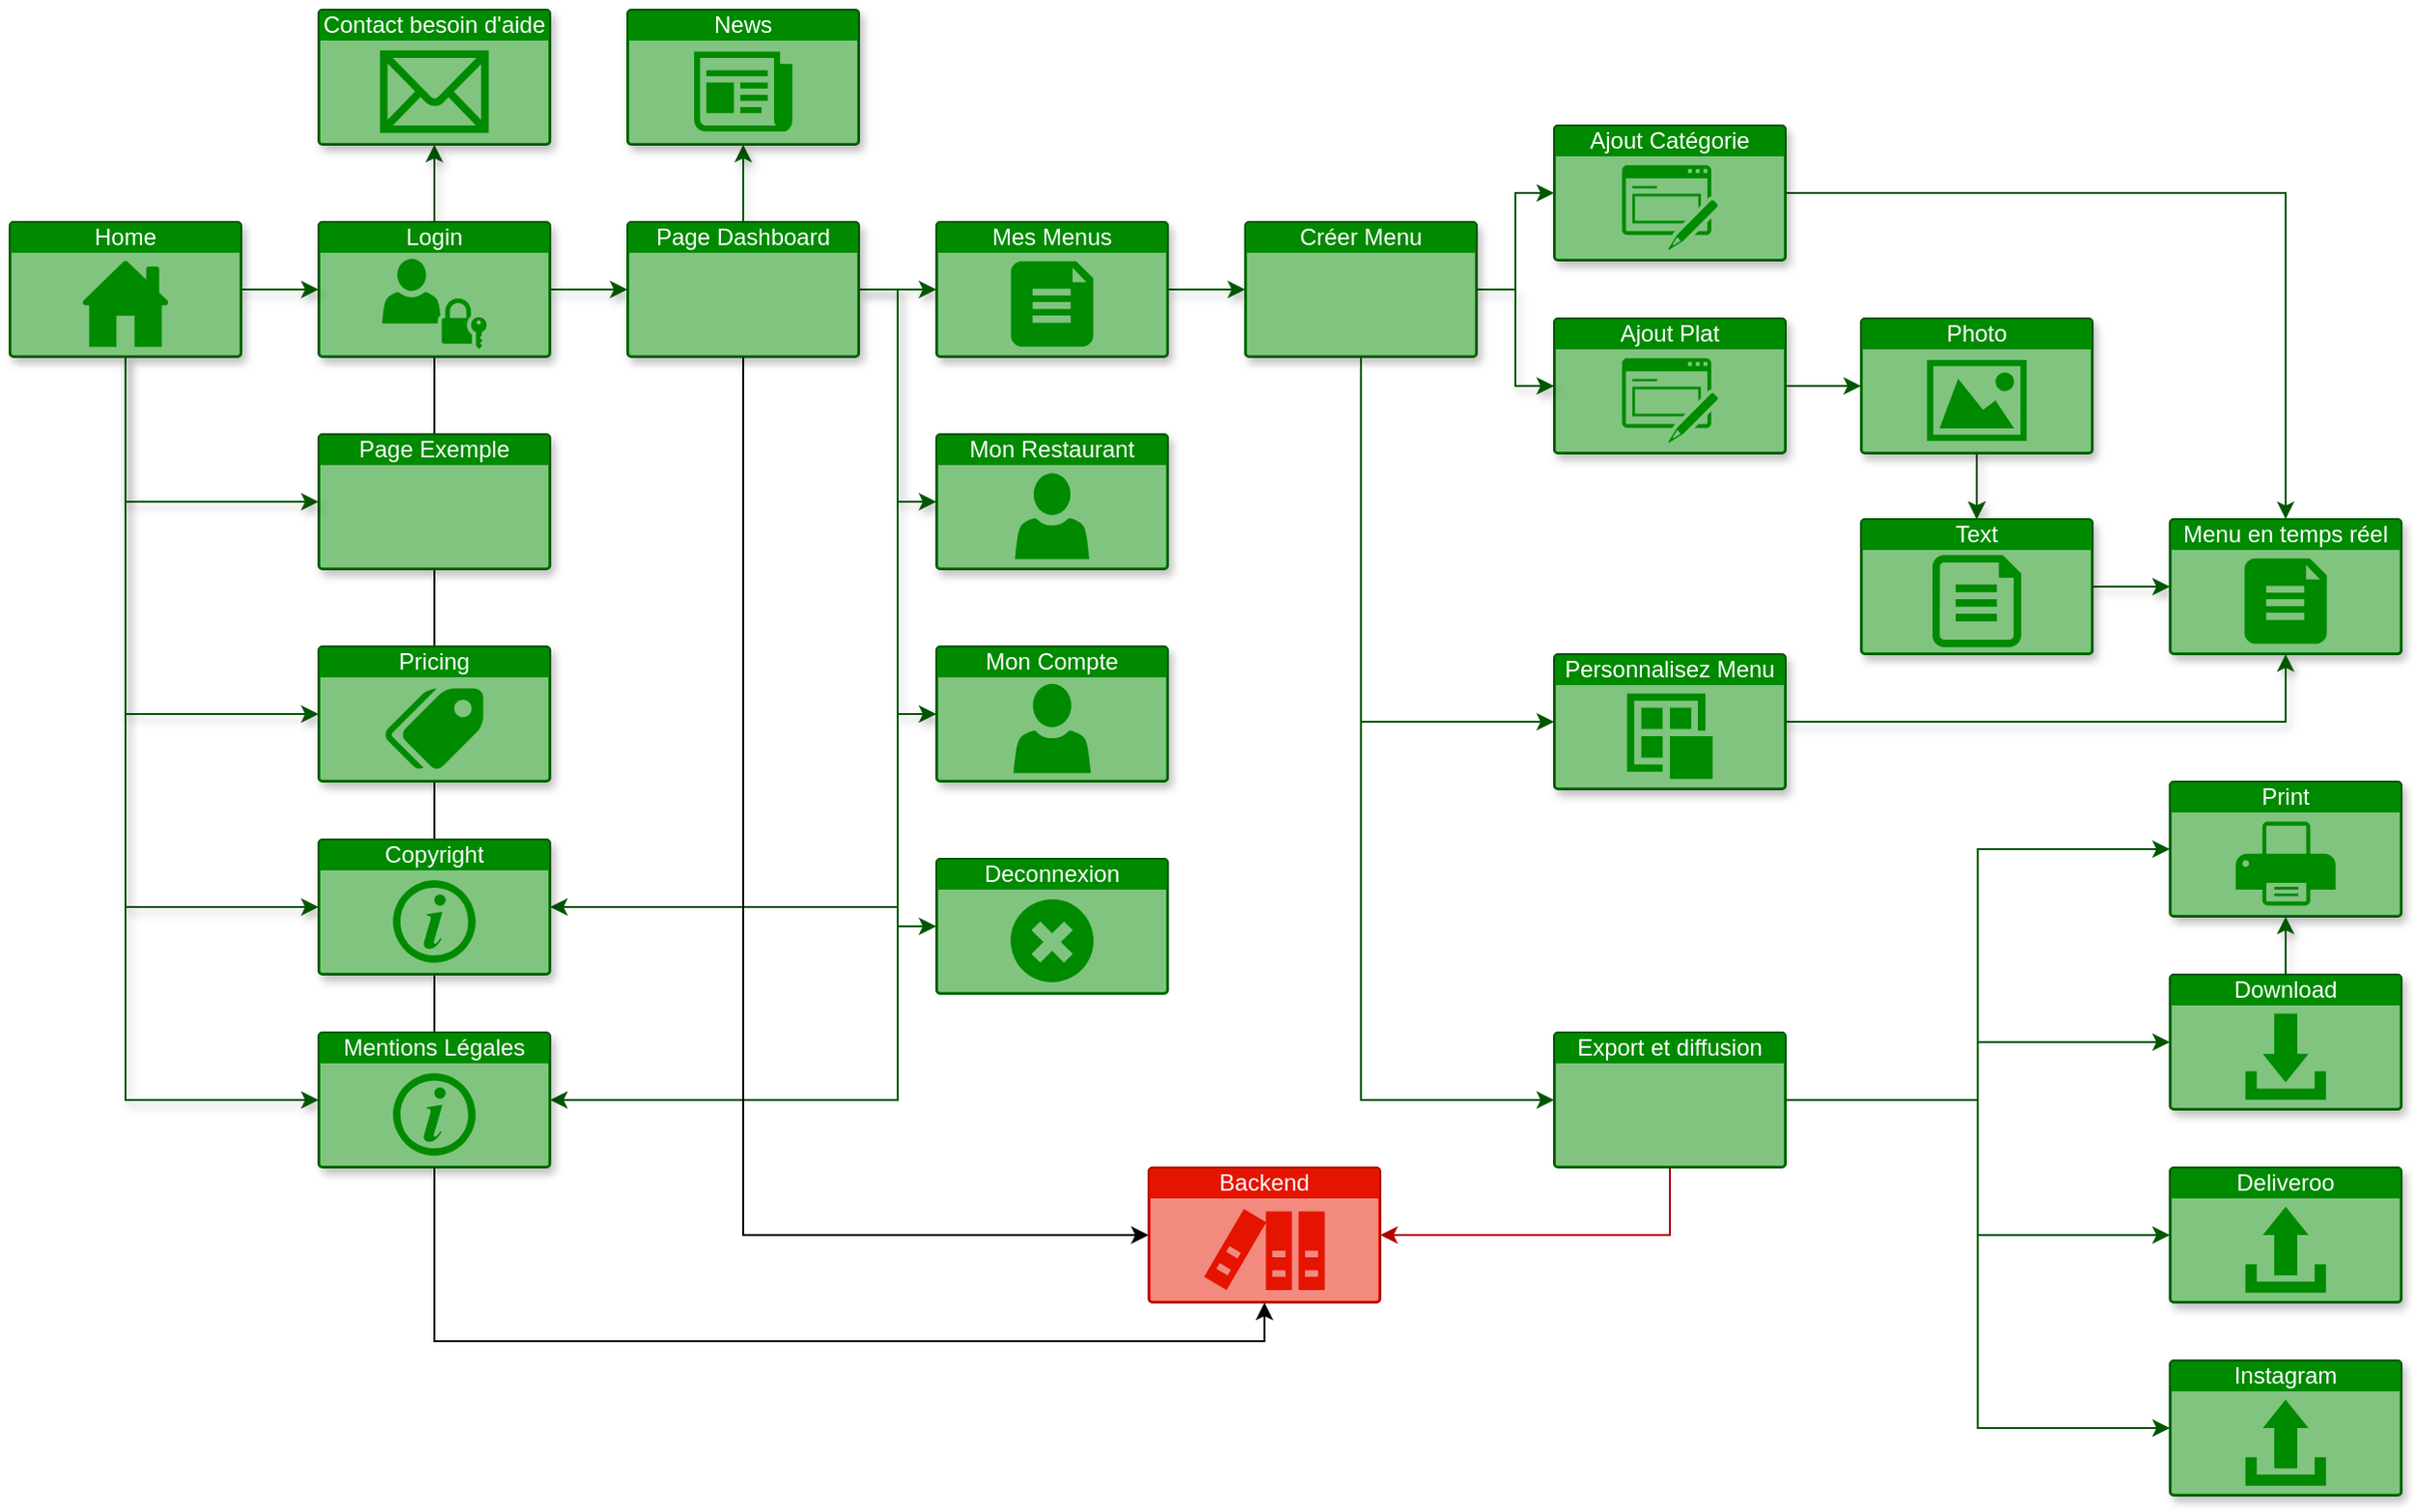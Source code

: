 <mxfile version="21.1.2" type="github">
  <diagram name="Page-1" id="VqAYsBs6g-JY-Q1anHcJ">
    <mxGraphModel dx="1269" dy="909" grid="1" gridSize="10" guides="1" tooltips="1" connect="1" arrows="1" fold="1" page="1" pageScale="1" pageWidth="1169" pageHeight="827" math="0" shadow="0">
      <root>
        <mxCell id="0" />
        <mxCell id="1" parent="0" />
        <mxCell id="5dijK-Lq9n8P_Ewpj1uG-35" value="" style="edgeStyle=orthogonalEdgeStyle;rounded=0;orthogonalLoop=1;jettySize=auto;html=1;fillColor=#008a00;strokeColor=#005700;shadow=1;" edge="1" parent="1" source="5dijK-Lq9n8P_Ewpj1uG-2" target="5dijK-Lq9n8P_Ewpj1uG-8">
          <mxGeometry relative="1" as="geometry" />
        </mxCell>
        <mxCell id="5dijK-Lq9n8P_Ewpj1uG-68" value="" style="edgeStyle=orthogonalEdgeStyle;rounded=0;orthogonalLoop=1;jettySize=auto;html=1;fillColor=#008a00;strokeColor=#005700;shadow=1;" edge="1" parent="1" source="5dijK-Lq9n8P_Ewpj1uG-2" target="5dijK-Lq9n8P_Ewpj1uG-7">
          <mxGeometry relative="1" as="geometry" />
        </mxCell>
        <mxCell id="5dijK-Lq9n8P_Ewpj1uG-95" style="edgeStyle=orthogonalEdgeStyle;rounded=0;orthogonalLoop=1;jettySize=auto;html=1;exitX=0.5;exitY=1;exitDx=0;exitDy=0;exitPerimeter=0;entryX=0.5;entryY=1;entryDx=0;entryDy=0;entryPerimeter=0;" edge="1" parent="1" source="5dijK-Lq9n8P_Ewpj1uG-2" target="5dijK-Lq9n8P_Ewpj1uG-91">
          <mxGeometry relative="1" as="geometry" />
        </mxCell>
        <mxCell id="5dijK-Lq9n8P_Ewpj1uG-2" value="Login" style="html=1;whiteSpace=wrap;labelPosition=center;verticalLabelPosition=middle;verticalAlign=top;align=center;fontSize=12;outlineConnect=0;spacingTop=-6;shape=mxgraph.sitemap.login;fillColor=#008a00;strokeColor=#005700;fontColor=#ffffff;shadow=1;" vertex="1" parent="1">
          <mxGeometry x="370" y="190" width="120" height="70" as="geometry" />
        </mxCell>
        <mxCell id="5dijK-Lq9n8P_Ewpj1uG-3" value="Page Exemple" style="html=1;whiteSpace=wrap;labelPosition=center;verticalLabelPosition=middle;verticalAlign=top;align=center;fontSize=12;outlineConnect=0;spacingTop=-6;shape=mxgraph.sitemap.page;fillColor=#008a00;strokeColor=#005700;fontColor=#ffffff;shadow=1;" vertex="1" parent="1">
          <mxGeometry x="370" y="300" width="120" height="70" as="geometry" />
        </mxCell>
        <mxCell id="5dijK-Lq9n8P_Ewpj1uG-34" value="" style="edgeStyle=orthogonalEdgeStyle;rounded=0;orthogonalLoop=1;jettySize=auto;html=1;fillColor=#008a00;strokeColor=#005700;shadow=1;" edge="1" parent="1" source="5dijK-Lq9n8P_Ewpj1uG-5" target="5dijK-Lq9n8P_Ewpj1uG-2">
          <mxGeometry relative="1" as="geometry" />
        </mxCell>
        <mxCell id="5dijK-Lq9n8P_Ewpj1uG-62" style="edgeStyle=orthogonalEdgeStyle;rounded=0;orthogonalLoop=1;jettySize=auto;html=1;exitX=0.5;exitY=1;exitDx=0;exitDy=0;exitPerimeter=0;entryX=0;entryY=0.5;entryDx=0;entryDy=0;entryPerimeter=0;fillColor=#008a00;strokeColor=#005700;shadow=1;" edge="1" parent="1" source="5dijK-Lq9n8P_Ewpj1uG-5" target="5dijK-Lq9n8P_Ewpj1uG-11">
          <mxGeometry relative="1" as="geometry" />
        </mxCell>
        <mxCell id="5dijK-Lq9n8P_Ewpj1uG-63" style="edgeStyle=orthogonalEdgeStyle;rounded=0;orthogonalLoop=1;jettySize=auto;html=1;exitX=0.5;exitY=1;exitDx=0;exitDy=0;exitPerimeter=0;entryX=0;entryY=0.5;entryDx=0;entryDy=0;entryPerimeter=0;fillColor=#008a00;strokeColor=#005700;shadow=1;" edge="1" parent="1" source="5dijK-Lq9n8P_Ewpj1uG-5" target="5dijK-Lq9n8P_Ewpj1uG-3">
          <mxGeometry relative="1" as="geometry" />
        </mxCell>
        <mxCell id="5dijK-Lq9n8P_Ewpj1uG-66" style="edgeStyle=orthogonalEdgeStyle;rounded=0;orthogonalLoop=1;jettySize=auto;html=1;exitX=0.5;exitY=1;exitDx=0;exitDy=0;exitPerimeter=0;entryX=0;entryY=0.5;entryDx=0;entryDy=0;entryPerimeter=0;fillColor=#008a00;strokeColor=#005700;shadow=1;" edge="1" parent="1" source="5dijK-Lq9n8P_Ewpj1uG-5" target="5dijK-Lq9n8P_Ewpj1uG-65">
          <mxGeometry relative="1" as="geometry" />
        </mxCell>
        <mxCell id="5dijK-Lq9n8P_Ewpj1uG-67" style="edgeStyle=orthogonalEdgeStyle;rounded=0;orthogonalLoop=1;jettySize=auto;html=1;exitX=0.5;exitY=1;exitDx=0;exitDy=0;exitPerimeter=0;entryX=0;entryY=0.5;entryDx=0;entryDy=0;entryPerimeter=0;fillColor=#008a00;strokeColor=#005700;shadow=1;" edge="1" parent="1" source="5dijK-Lq9n8P_Ewpj1uG-5" target="5dijK-Lq9n8P_Ewpj1uG-64">
          <mxGeometry relative="1" as="geometry" />
        </mxCell>
        <mxCell id="5dijK-Lq9n8P_Ewpj1uG-5" value="Home" style="html=1;whiteSpace=wrap;labelPosition=center;verticalLabelPosition=middle;verticalAlign=top;align=center;fontSize=12;outlineConnect=0;spacingTop=-6;shape=mxgraph.sitemap.home;fillColor=#008a00;strokeColor=#005700;fontColor=#ffffff;shadow=1;" vertex="1" parent="1">
          <mxGeometry x="210" y="190" width="120" height="70" as="geometry" />
        </mxCell>
        <mxCell id="5dijK-Lq9n8P_Ewpj1uG-7" value="Contact besoin d&#39;aide" style="html=1;whiteSpace=wrap;labelPosition=center;verticalLabelPosition=middle;verticalAlign=top;align=center;fontSize=12;outlineConnect=0;spacingTop=-6;shape=mxgraph.sitemap.mail;fillColor=#008a00;strokeColor=#005700;fontColor=#ffffff;shadow=1;" vertex="1" parent="1">
          <mxGeometry x="370" y="80" width="120" height="70" as="geometry" />
        </mxCell>
        <mxCell id="5dijK-Lq9n8P_Ewpj1uG-36" value="" style="edgeStyle=orthogonalEdgeStyle;rounded=0;orthogonalLoop=1;jettySize=auto;html=1;fillColor=#008a00;strokeColor=#005700;shadow=1;" edge="1" parent="1" source="5dijK-Lq9n8P_Ewpj1uG-8" target="5dijK-Lq9n8P_Ewpj1uG-31">
          <mxGeometry relative="1" as="geometry" />
        </mxCell>
        <mxCell id="5dijK-Lq9n8P_Ewpj1uG-37" value="" style="edgeStyle=orthogonalEdgeStyle;rounded=0;orthogonalLoop=1;jettySize=auto;html=1;fillColor=#008a00;strokeColor=#005700;shadow=1;" edge="1" parent="1" source="5dijK-Lq9n8P_Ewpj1uG-8" target="5dijK-Lq9n8P_Ewpj1uG-14">
          <mxGeometry relative="1" as="geometry" />
        </mxCell>
        <mxCell id="5dijK-Lq9n8P_Ewpj1uG-69" style="edgeStyle=orthogonalEdgeStyle;rounded=0;orthogonalLoop=1;jettySize=auto;html=1;exitX=1;exitY=0.5;exitDx=0;exitDy=0;exitPerimeter=0;entryX=0;entryY=0.5;entryDx=0;entryDy=0;entryPerimeter=0;fillColor=#008a00;strokeColor=#005700;shadow=1;" edge="1" parent="1" source="5dijK-Lq9n8P_Ewpj1uG-8" target="5dijK-Lq9n8P_Ewpj1uG-10">
          <mxGeometry relative="1" as="geometry" />
        </mxCell>
        <mxCell id="5dijK-Lq9n8P_Ewpj1uG-70" style="edgeStyle=orthogonalEdgeStyle;rounded=0;orthogonalLoop=1;jettySize=auto;html=1;exitX=1;exitY=0.5;exitDx=0;exitDy=0;exitPerimeter=0;entryX=0;entryY=0.5;entryDx=0;entryDy=0;entryPerimeter=0;fillColor=#008a00;strokeColor=#005700;shadow=1;" edge="1" parent="1" source="5dijK-Lq9n8P_Ewpj1uG-8" target="5dijK-Lq9n8P_Ewpj1uG-13">
          <mxGeometry relative="1" as="geometry" />
        </mxCell>
        <mxCell id="5dijK-Lq9n8P_Ewpj1uG-74" style="edgeStyle=orthogonalEdgeStyle;rounded=0;orthogonalLoop=1;jettySize=auto;html=1;exitX=1;exitY=0.5;exitDx=0;exitDy=0;exitPerimeter=0;entryX=1;entryY=0.5;entryDx=0;entryDy=0;entryPerimeter=0;fillColor=#008a00;strokeColor=#005700;" edge="1" parent="1" source="5dijK-Lq9n8P_Ewpj1uG-8" target="5dijK-Lq9n8P_Ewpj1uG-64">
          <mxGeometry relative="1" as="geometry" />
        </mxCell>
        <mxCell id="5dijK-Lq9n8P_Ewpj1uG-76" style="edgeStyle=orthogonalEdgeStyle;rounded=0;orthogonalLoop=1;jettySize=auto;html=1;exitX=1;exitY=0.5;exitDx=0;exitDy=0;exitPerimeter=0;entryX=0;entryY=0.5;entryDx=0;entryDy=0;entryPerimeter=0;fillColor=#008a00;strokeColor=#005700;" edge="1" parent="1" source="5dijK-Lq9n8P_Ewpj1uG-8" target="5dijK-Lq9n8P_Ewpj1uG-75">
          <mxGeometry relative="1" as="geometry" />
        </mxCell>
        <mxCell id="5dijK-Lq9n8P_Ewpj1uG-77" style="edgeStyle=orthogonalEdgeStyle;rounded=0;orthogonalLoop=1;jettySize=auto;html=1;exitX=1;exitY=0.5;exitDx=0;exitDy=0;exitPerimeter=0;entryX=1;entryY=0.5;entryDx=0;entryDy=0;entryPerimeter=0;fillColor=#008a00;strokeColor=#005700;" edge="1" parent="1" source="5dijK-Lq9n8P_Ewpj1uG-8" target="5dijK-Lq9n8P_Ewpj1uG-65">
          <mxGeometry relative="1" as="geometry" />
        </mxCell>
        <mxCell id="5dijK-Lq9n8P_Ewpj1uG-94" style="edgeStyle=orthogonalEdgeStyle;rounded=0;orthogonalLoop=1;jettySize=auto;html=1;exitX=0.5;exitY=1;exitDx=0;exitDy=0;exitPerimeter=0;entryX=0;entryY=0.5;entryDx=0;entryDy=0;entryPerimeter=0;" edge="1" parent="1" source="5dijK-Lq9n8P_Ewpj1uG-8" target="5dijK-Lq9n8P_Ewpj1uG-91">
          <mxGeometry relative="1" as="geometry" />
        </mxCell>
        <mxCell id="5dijK-Lq9n8P_Ewpj1uG-8" value="Page Dashboard" style="html=1;whiteSpace=wrap;labelPosition=center;verticalLabelPosition=middle;verticalAlign=top;align=center;fontSize=12;outlineConnect=0;spacingTop=-6;shape=mxgraph.sitemap.page;fillColor=#008a00;strokeColor=#005700;fontColor=#ffffff;shadow=1;" vertex="1" parent="1">
          <mxGeometry x="530" y="190" width="120" height="70" as="geometry" />
        </mxCell>
        <mxCell id="5dijK-Lq9n8P_Ewpj1uG-10" value="Mon Restaurant" style="html=1;whiteSpace=wrap;labelPosition=center;verticalLabelPosition=middle;verticalAlign=top;align=center;fontSize=12;outlineConnect=0;spacingTop=-6;shape=mxgraph.sitemap.profile;fillColor=#008a00;strokeColor=#005700;fontColor=#ffffff;shadow=1;" vertex="1" parent="1">
          <mxGeometry x="690" y="300" width="120" height="70" as="geometry" />
        </mxCell>
        <mxCell id="5dijK-Lq9n8P_Ewpj1uG-11" value="Pricing" style="html=1;whiteSpace=wrap;labelPosition=center;verticalLabelPosition=middle;verticalAlign=top;align=center;fontSize=12;outlineConnect=0;spacingTop=-6;shape=mxgraph.sitemap.pricing;fillColor=#008a00;strokeColor=#005700;fontColor=#ffffff;shadow=1;" vertex="1" parent="1">
          <mxGeometry x="370" y="410" width="120" height="70" as="geometry" />
        </mxCell>
        <mxCell id="5dijK-Lq9n8P_Ewpj1uG-13" value="Mon Compte" style="html=1;whiteSpace=wrap;labelPosition=center;verticalLabelPosition=middle;verticalAlign=top;align=center;fontSize=12;outlineConnect=0;spacingTop=-6;shape=mxgraph.sitemap.user;fillColor=#008a00;strokeColor=#005700;fontColor=#ffffff;shadow=1;" vertex="1" parent="1">
          <mxGeometry x="690" y="410" width="120" height="70" as="geometry" />
        </mxCell>
        <mxCell id="5dijK-Lq9n8P_Ewpj1uG-61" value="" style="edgeStyle=orthogonalEdgeStyle;rounded=0;orthogonalLoop=1;jettySize=auto;html=1;fillColor=#008a00;strokeColor=#005700;shadow=1;" edge="1" parent="1" source="5dijK-Lq9n8P_Ewpj1uG-14" target="5dijK-Lq9n8P_Ewpj1uG-59">
          <mxGeometry relative="1" as="geometry" />
        </mxCell>
        <mxCell id="5dijK-Lq9n8P_Ewpj1uG-14" value="Mes Menus" style="html=1;whiteSpace=wrap;labelPosition=center;verticalLabelPosition=middle;verticalAlign=top;align=center;fontSize=12;outlineConnect=0;spacingTop=-6;shape=mxgraph.sitemap.document;fillColor=#008a00;strokeColor=#005700;fontColor=#ffffff;shadow=1;" vertex="1" parent="1">
          <mxGeometry x="690" y="190" width="120" height="70" as="geometry" />
        </mxCell>
        <mxCell id="5dijK-Lq9n8P_Ewpj1uG-80" style="edgeStyle=orthogonalEdgeStyle;rounded=0;orthogonalLoop=1;jettySize=auto;html=1;exitX=1;exitY=0.5;exitDx=0;exitDy=0;exitPerimeter=0;entryX=0.5;entryY=0;entryDx=0;entryDy=0;entryPerimeter=0;fillColor=#008a00;strokeColor=#005700;" edge="1" parent="1" source="5dijK-Lq9n8P_Ewpj1uG-18" target="5dijK-Lq9n8P_Ewpj1uG-24">
          <mxGeometry relative="1" as="geometry" />
        </mxCell>
        <mxCell id="5dijK-Lq9n8P_Ewpj1uG-18" value="Ajout Catégorie" style="html=1;whiteSpace=wrap;labelPosition=center;verticalLabelPosition=middle;verticalAlign=top;align=center;fontSize=12;outlineConnect=0;spacingTop=-6;shape=mxgraph.sitemap.form;fillColor=#008a00;strokeColor=#005700;fontColor=#ffffff;shadow=1;" vertex="1" parent="1">
          <mxGeometry x="1010" y="140" width="120" height="70" as="geometry" />
        </mxCell>
        <mxCell id="5dijK-Lq9n8P_Ewpj1uG-78" value="" style="edgeStyle=orthogonalEdgeStyle;rounded=0;orthogonalLoop=1;jettySize=auto;html=1;fillColor=#008a00;strokeColor=#005700;" edge="1" parent="1" source="5dijK-Lq9n8P_Ewpj1uG-22" target="5dijK-Lq9n8P_Ewpj1uG-23">
          <mxGeometry relative="1" as="geometry" />
        </mxCell>
        <mxCell id="5dijK-Lq9n8P_Ewpj1uG-20" value="Ajout Plat" style="html=1;whiteSpace=wrap;labelPosition=center;verticalLabelPosition=middle;verticalAlign=top;align=center;fontSize=12;outlineConnect=0;spacingTop=-6;shape=mxgraph.sitemap.form;fillColor=#008a00;strokeColor=#005700;fontColor=#ffffff;shadow=1;" vertex="1" parent="1">
          <mxGeometry x="1010" y="240" width="120" height="70" as="geometry" />
        </mxCell>
        <mxCell id="5dijK-Lq9n8P_Ewpj1uG-46" value="" style="edgeStyle=orthogonalEdgeStyle;rounded=0;orthogonalLoop=1;jettySize=auto;html=1;fillColor=#008a00;strokeColor=#005700;shadow=1;" edge="1" parent="1" source="5dijK-Lq9n8P_Ewpj1uG-22" target="5dijK-Lq9n8P_Ewpj1uG-23">
          <mxGeometry relative="1" as="geometry" />
        </mxCell>
        <mxCell id="5dijK-Lq9n8P_Ewpj1uG-51" value="" style="edgeStyle=orthogonalEdgeStyle;rounded=0;orthogonalLoop=1;jettySize=auto;html=1;fillColor=#008a00;strokeColor=#005700;shadow=1;" edge="1" parent="1" source="5dijK-Lq9n8P_Ewpj1uG-23" target="5dijK-Lq9n8P_Ewpj1uG-24">
          <mxGeometry relative="1" as="geometry" />
        </mxCell>
        <mxCell id="5dijK-Lq9n8P_Ewpj1uG-23" value="Text" style="html=1;whiteSpace=wrap;labelPosition=center;verticalLabelPosition=middle;verticalAlign=top;align=center;fontSize=12;outlineConnect=0;spacingTop=-6;shape=mxgraph.sitemap.text;fillColor=#008a00;strokeColor=#005700;fontColor=#ffffff;shadow=1;" vertex="1" parent="1">
          <mxGeometry x="1169" y="344" width="120" height="70" as="geometry" />
        </mxCell>
        <mxCell id="5dijK-Lq9n8P_Ewpj1uG-24" value="Menu en temps réel" style="html=1;whiteSpace=wrap;labelPosition=center;verticalLabelPosition=middle;verticalAlign=top;align=center;fontSize=12;outlineConnect=0;spacingTop=-6;shape=mxgraph.sitemap.document;fillColor=#008a00;strokeColor=#005700;fontColor=#ffffff;shadow=1;" vertex="1" parent="1">
          <mxGeometry x="1329" y="344" width="120" height="70" as="geometry" />
        </mxCell>
        <mxCell id="5dijK-Lq9n8P_Ewpj1uG-53" style="edgeStyle=orthogonalEdgeStyle;rounded=0;orthogonalLoop=1;jettySize=auto;html=1;exitX=1;exitY=0.5;exitDx=0;exitDy=0;exitPerimeter=0;entryX=0.5;entryY=1;entryDx=0;entryDy=0;entryPerimeter=0;fillColor=#008a00;strokeColor=#005700;shadow=1;" edge="1" parent="1" source="5dijK-Lq9n8P_Ewpj1uG-26" target="5dijK-Lq9n8P_Ewpj1uG-24">
          <mxGeometry relative="1" as="geometry" />
        </mxCell>
        <mxCell id="5dijK-Lq9n8P_Ewpj1uG-26" value="Personnalisez Menu" style="html=1;whiteSpace=wrap;labelPosition=center;verticalLabelPosition=middle;verticalAlign=top;align=center;fontSize=12;outlineConnect=0;spacingTop=-6;shape=mxgraph.sitemap.post;fillColor=#008a00;strokeColor=#005700;fontColor=#ffffff;shadow=1;" vertex="1" parent="1">
          <mxGeometry x="1010" y="414" width="120" height="70" as="geometry" />
        </mxCell>
        <mxCell id="5dijK-Lq9n8P_Ewpj1uG-27" value="Print" style="html=1;whiteSpace=wrap;labelPosition=center;verticalLabelPosition=middle;verticalAlign=top;align=center;fontSize=12;outlineConnect=0;spacingTop=-6;shape=mxgraph.sitemap.print;fillColor=#008a00;strokeColor=#005700;fontColor=#ffffff;shadow=1;" vertex="1" parent="1">
          <mxGeometry x="1329" y="480" width="120" height="70" as="geometry" />
        </mxCell>
        <mxCell id="5dijK-Lq9n8P_Ewpj1uG-50" value="" style="edgeStyle=orthogonalEdgeStyle;rounded=0;orthogonalLoop=1;jettySize=auto;html=1;fillColor=#008a00;strokeColor=#005700;shadow=1;" edge="1" parent="1" source="5dijK-Lq9n8P_Ewpj1uG-28" target="5dijK-Lq9n8P_Ewpj1uG-27">
          <mxGeometry relative="1" as="geometry" />
        </mxCell>
        <mxCell id="5dijK-Lq9n8P_Ewpj1uG-28" value="Download" style="html=1;whiteSpace=wrap;labelPosition=center;verticalLabelPosition=middle;verticalAlign=top;align=center;fontSize=12;outlineConnect=0;spacingTop=-6;shape=mxgraph.sitemap.download;fillColor=#008a00;strokeColor=#005700;fontColor=#ffffff;shadow=1;" vertex="1" parent="1">
          <mxGeometry x="1329" y="580" width="120" height="70" as="geometry" />
        </mxCell>
        <mxCell id="5dijK-Lq9n8P_Ewpj1uG-29" value="Deliveroo" style="html=1;whiteSpace=wrap;labelPosition=center;verticalLabelPosition=middle;verticalAlign=top;align=center;fontSize=12;outlineConnect=0;spacingTop=-6;shape=mxgraph.sitemap.upload;fillColor=#008a00;strokeColor=#005700;fontColor=#ffffff;shadow=1;" vertex="1" parent="1">
          <mxGeometry x="1329" y="680" width="120" height="70" as="geometry" />
        </mxCell>
        <mxCell id="5dijK-Lq9n8P_Ewpj1uG-30" value="Instagram" style="html=1;whiteSpace=wrap;labelPosition=center;verticalLabelPosition=middle;verticalAlign=top;align=center;fontSize=12;outlineConnect=0;spacingTop=-6;shape=mxgraph.sitemap.upload;fillColor=#008a00;strokeColor=#005700;fontColor=#ffffff;shadow=1;" vertex="1" parent="1">
          <mxGeometry x="1329" y="780" width="120" height="70" as="geometry" />
        </mxCell>
        <mxCell id="5dijK-Lq9n8P_Ewpj1uG-31" value="News" style="html=1;whiteSpace=wrap;labelPosition=center;verticalLabelPosition=middle;verticalAlign=top;align=center;fontSize=12;outlineConnect=0;spacingTop=-6;shape=mxgraph.sitemap.news;fillColor=#008a00;strokeColor=#005700;fontColor=#ffffff;shadow=1;" vertex="1" parent="1">
          <mxGeometry x="530" y="80" width="120" height="70" as="geometry" />
        </mxCell>
        <mxCell id="5dijK-Lq9n8P_Ewpj1uG-72" style="edgeStyle=orthogonalEdgeStyle;rounded=0;orthogonalLoop=1;jettySize=auto;html=1;exitX=1;exitY=0.5;exitDx=0;exitDy=0;exitPerimeter=0;entryX=0;entryY=0.5;entryDx=0;entryDy=0;entryPerimeter=0;fillColor=#008a00;strokeColor=#005700;shadow=1;" edge="1" parent="1" source="5dijK-Lq9n8P_Ewpj1uG-59" target="5dijK-Lq9n8P_Ewpj1uG-20">
          <mxGeometry relative="1" as="geometry" />
        </mxCell>
        <mxCell id="5dijK-Lq9n8P_Ewpj1uG-81" style="edgeStyle=orthogonalEdgeStyle;rounded=0;orthogonalLoop=1;jettySize=auto;html=1;exitX=1;exitY=0.5;exitDx=0;exitDy=0;exitPerimeter=0;entryX=0;entryY=0.5;entryDx=0;entryDy=0;entryPerimeter=0;fillColor=#008a00;strokeColor=#005700;" edge="1" parent="1" source="5dijK-Lq9n8P_Ewpj1uG-59" target="5dijK-Lq9n8P_Ewpj1uG-18">
          <mxGeometry relative="1" as="geometry" />
        </mxCell>
        <mxCell id="5dijK-Lq9n8P_Ewpj1uG-82" style="edgeStyle=orthogonalEdgeStyle;rounded=0;orthogonalLoop=1;jettySize=auto;html=1;exitX=0.5;exitY=1;exitDx=0;exitDy=0;exitPerimeter=0;entryX=0;entryY=0.5;entryDx=0;entryDy=0;entryPerimeter=0;fillColor=#008a00;strokeColor=#005700;" edge="1" parent="1" source="5dijK-Lq9n8P_Ewpj1uG-59" target="5dijK-Lq9n8P_Ewpj1uG-26">
          <mxGeometry relative="1" as="geometry" />
        </mxCell>
        <mxCell id="5dijK-Lq9n8P_Ewpj1uG-86" style="edgeStyle=orthogonalEdgeStyle;rounded=0;orthogonalLoop=1;jettySize=auto;html=1;exitX=0.5;exitY=1;exitDx=0;exitDy=0;exitPerimeter=0;entryX=0;entryY=0.5;entryDx=0;entryDy=0;entryPerimeter=0;fillColor=#008a00;strokeColor=#005700;" edge="1" parent="1" source="5dijK-Lq9n8P_Ewpj1uG-59" target="5dijK-Lq9n8P_Ewpj1uG-85">
          <mxGeometry relative="1" as="geometry" />
        </mxCell>
        <mxCell id="5dijK-Lq9n8P_Ewpj1uG-59" value="Créer Menu" style="html=1;whiteSpace=wrap;labelPosition=center;verticalLabelPosition=middle;verticalAlign=top;align=center;fontSize=12;outlineConnect=0;spacingTop=-6;shape=mxgraph.sitemap.page;fillColor=#008a00;strokeColor=#005700;fontColor=#ffffff;shadow=1;" vertex="1" parent="1">
          <mxGeometry x="850" y="190" width="120" height="70" as="geometry" />
        </mxCell>
        <mxCell id="5dijK-Lq9n8P_Ewpj1uG-64" value="Mentions Légales" style="html=1;whiteSpace=wrap;labelPosition=center;verticalLabelPosition=middle;verticalAlign=top;align=center;fontSize=12;outlineConnect=0;spacingTop=-6;shape=mxgraph.sitemap.info;fillColor=#008a00;strokeColor=#005700;fontColor=#ffffff;shadow=1;" vertex="1" parent="1">
          <mxGeometry x="370" y="610" width="120" height="70" as="geometry" />
        </mxCell>
        <mxCell id="5dijK-Lq9n8P_Ewpj1uG-65" value="Copyright" style="html=1;whiteSpace=wrap;labelPosition=center;verticalLabelPosition=middle;verticalAlign=top;align=center;fontSize=12;outlineConnect=0;spacingTop=-6;shape=mxgraph.sitemap.info;fillColor=#008a00;strokeColor=#005700;fontColor=#ffffff;shadow=1;" vertex="1" parent="1">
          <mxGeometry x="370" y="510" width="120" height="70" as="geometry" />
        </mxCell>
        <mxCell id="5dijK-Lq9n8P_Ewpj1uG-75" value="Deconnexion" style="html=1;whiteSpace=wrap;strokeColor=#005700;fillColor=#008a00;labelPosition=center;verticalLabelPosition=middle;verticalAlign=top;align=center;fontSize=12;outlineConnect=0;spacingTop=-6;fontColor=#ffffff;sketch=0;shape=mxgraph.sitemap.error;" vertex="1" parent="1">
          <mxGeometry x="690" y="520" width="120" height="70" as="geometry" />
        </mxCell>
        <mxCell id="5dijK-Lq9n8P_Ewpj1uG-83" value="" style="edgeStyle=orthogonalEdgeStyle;rounded=0;orthogonalLoop=1;jettySize=auto;html=1;fillColor=#008a00;strokeColor=#005700;" edge="1" parent="1" source="5dijK-Lq9n8P_Ewpj1uG-20" target="5dijK-Lq9n8P_Ewpj1uG-22">
          <mxGeometry relative="1" as="geometry">
            <mxPoint x="1130" y="325" as="sourcePoint" />
            <mxPoint x="1229" y="379" as="targetPoint" />
          </mxGeometry>
        </mxCell>
        <mxCell id="5dijK-Lq9n8P_Ewpj1uG-22" value="Photo" style="html=1;whiteSpace=wrap;labelPosition=center;verticalLabelPosition=middle;verticalAlign=top;align=center;fontSize=12;outlineConnect=0;spacingTop=-6;shape=mxgraph.sitemap.photo;fillColor=#008a00;strokeColor=#005700;fontColor=#ffffff;shadow=1;" vertex="1" parent="1">
          <mxGeometry x="1169" y="240" width="120" height="70" as="geometry" />
        </mxCell>
        <mxCell id="5dijK-Lq9n8P_Ewpj1uG-87" style="edgeStyle=orthogonalEdgeStyle;rounded=0;orthogonalLoop=1;jettySize=auto;html=1;exitX=1;exitY=0.5;exitDx=0;exitDy=0;exitPerimeter=0;entryX=0;entryY=0.5;entryDx=0;entryDy=0;entryPerimeter=0;fillColor=#008a00;strokeColor=#005700;" edge="1" parent="1" source="5dijK-Lq9n8P_Ewpj1uG-85" target="5dijK-Lq9n8P_Ewpj1uG-27">
          <mxGeometry relative="1" as="geometry" />
        </mxCell>
        <mxCell id="5dijK-Lq9n8P_Ewpj1uG-88" style="edgeStyle=orthogonalEdgeStyle;rounded=0;orthogonalLoop=1;jettySize=auto;html=1;exitX=1;exitY=0.5;exitDx=0;exitDy=0;exitPerimeter=0;entryX=0;entryY=0.5;entryDx=0;entryDy=0;entryPerimeter=0;fillColor=#008a00;strokeColor=#005700;" edge="1" parent="1" source="5dijK-Lq9n8P_Ewpj1uG-85" target="5dijK-Lq9n8P_Ewpj1uG-28">
          <mxGeometry relative="1" as="geometry" />
        </mxCell>
        <mxCell id="5dijK-Lq9n8P_Ewpj1uG-89" style="edgeStyle=orthogonalEdgeStyle;rounded=0;orthogonalLoop=1;jettySize=auto;html=1;exitX=1;exitY=0.5;exitDx=0;exitDy=0;exitPerimeter=0;entryX=0;entryY=0.5;entryDx=0;entryDy=0;entryPerimeter=0;fillColor=#008a00;strokeColor=#005700;" edge="1" parent="1" source="5dijK-Lq9n8P_Ewpj1uG-85" target="5dijK-Lq9n8P_Ewpj1uG-30">
          <mxGeometry relative="1" as="geometry" />
        </mxCell>
        <mxCell id="5dijK-Lq9n8P_Ewpj1uG-90" style="edgeStyle=orthogonalEdgeStyle;rounded=0;orthogonalLoop=1;jettySize=auto;html=1;exitX=1;exitY=0.5;exitDx=0;exitDy=0;exitPerimeter=0;entryX=0;entryY=0.5;entryDx=0;entryDy=0;entryPerimeter=0;fillColor=#008a00;strokeColor=#005700;" edge="1" parent="1" source="5dijK-Lq9n8P_Ewpj1uG-85" target="5dijK-Lq9n8P_Ewpj1uG-29">
          <mxGeometry relative="1" as="geometry" />
        </mxCell>
        <mxCell id="5dijK-Lq9n8P_Ewpj1uG-92" style="edgeStyle=orthogonalEdgeStyle;rounded=0;orthogonalLoop=1;jettySize=auto;html=1;exitX=0.5;exitY=1;exitDx=0;exitDy=0;exitPerimeter=0;entryX=1;entryY=0.5;entryDx=0;entryDy=0;entryPerimeter=0;fillColor=#e51400;strokeColor=#B20000;" edge="1" parent="1" source="5dijK-Lq9n8P_Ewpj1uG-85" target="5dijK-Lq9n8P_Ewpj1uG-91">
          <mxGeometry relative="1" as="geometry" />
        </mxCell>
        <mxCell id="5dijK-Lq9n8P_Ewpj1uG-85" value="Export et diffusion" style="html=1;whiteSpace=wrap;strokeColor=#005700;fillColor=#008a00;labelPosition=center;verticalLabelPosition=middle;verticalAlign=top;align=center;fontSize=12;outlineConnect=0;spacingTop=-6;fontColor=#ffffff;sketch=0;shape=mxgraph.sitemap.page;" vertex="1" parent="1">
          <mxGeometry x="1010" y="610" width="120" height="70" as="geometry" />
        </mxCell>
        <mxCell id="5dijK-Lq9n8P_Ewpj1uG-91" value="Backend" style="html=1;whiteSpace=wrap;strokeColor=#B20000;fillColor=#e51400;labelPosition=center;verticalLabelPosition=middle;verticalAlign=top;align=center;fontSize=12;outlineConnect=0;spacingTop=-6;fontColor=#ffffff;sketch=0;shape=mxgraph.sitemap.references;" vertex="1" parent="1">
          <mxGeometry x="800" y="680" width="120" height="70" as="geometry" />
        </mxCell>
      </root>
    </mxGraphModel>
  </diagram>
</mxfile>
